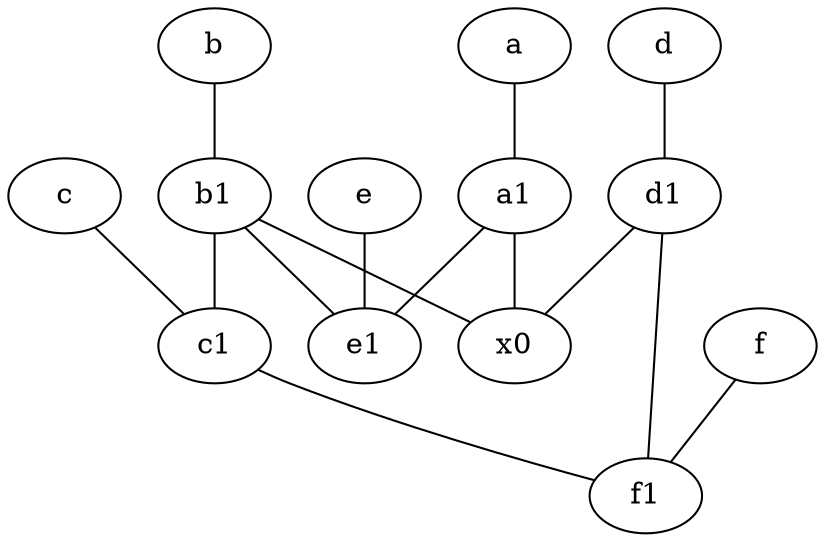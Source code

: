graph {
	node [labelfontsize=50]
	c1 [labelfontsize=50 pos="4.5,3!"]
	e [labelfontsize=50 pos="7,9!"]
	b [labelfontsize=50 pos="10,4!"]
	x0 [labelfontsize=50]
	f [labelfontsize=50 pos="3,9!"]
	a1 [labelfontsize=50 pos="8,3!"]
	e1 [labelfontsize=50 pos="7,7!"]
	d [labelfontsize=50 pos="2,5!"]
	f1 [labelfontsize=50 pos="3,8!"]
	b1 [labelfontsize=50 pos="9,4!"]
	a [labelfontsize=50 pos="8,2!"]
	c [labelfontsize=50 pos="4.5,2!"]
	d1 [labelfontsize=50 pos="3,5!"]
	b1 -- x0
	c -- c1
	e -- e1
	b -- b1
	c1 -- f1
	f -- f1
	a1 -- e1
	a -- a1
	b1 -- e1
	d1 -- f1
	d -- d1
	b1 -- c1
	d1 -- x0
	a1 -- x0
}
